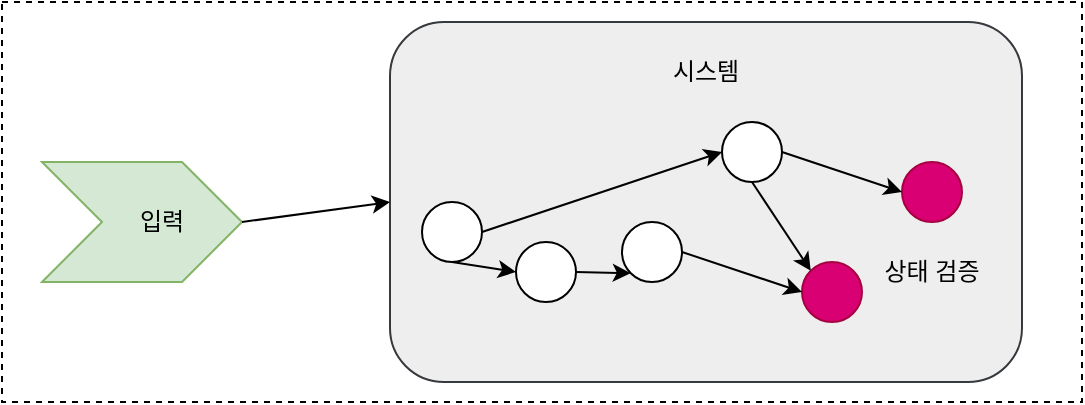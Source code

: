 <mxfile version="22.1.21" type="device">
  <diagram name="페이지-1" id="Y9NHR4fzZHpC3tPLKjj-">
    <mxGraphModel dx="2074" dy="811" grid="1" gridSize="10" guides="1" tooltips="1" connect="1" arrows="1" fold="1" page="1" pageScale="1" pageWidth="827" pageHeight="1169" math="0" shadow="0">
      <root>
        <mxCell id="0" />
        <mxCell id="1" parent="0" />
        <mxCell id="EeoOc0di6kGODQjIRbOO-18" value="" style="rounded=0;whiteSpace=wrap;html=1;fillColor=none;dashed=1;" parent="1" vertex="1">
          <mxGeometry x="100" y="180" width="540" height="200" as="geometry" />
        </mxCell>
        <mxCell id="EeoOc0di6kGODQjIRbOO-1" value="" style="html=1;shadow=0;dashed=0;align=center;verticalAlign=middle;shape=mxgraph.arrows2.arrow;dy=0;dx=30;notch=30;fillColor=#d5e8d4;strokeColor=#82b366;" parent="1" vertex="1">
          <mxGeometry x="120" y="260" width="100" height="60" as="geometry" />
        </mxCell>
        <mxCell id="EeoOc0di6kGODQjIRbOO-3" value="" style="rounded=1;whiteSpace=wrap;html=1;fillColor=#eeeeee;strokeColor=#36393d;" parent="1" vertex="1">
          <mxGeometry x="294" y="190" width="316" height="180" as="geometry" />
        </mxCell>
        <mxCell id="EeoOc0di6kGODQjIRbOO-4" value="" style="ellipse;whiteSpace=wrap;html=1;aspect=fixed;" parent="1" vertex="1">
          <mxGeometry x="310" y="280" width="30" height="30" as="geometry" />
        </mxCell>
        <mxCell id="EeoOc0di6kGODQjIRbOO-5" value="" style="ellipse;whiteSpace=wrap;html=1;aspect=fixed;" parent="1" vertex="1">
          <mxGeometry x="357" y="300" width="30" height="30" as="geometry" />
        </mxCell>
        <mxCell id="EeoOc0di6kGODQjIRbOO-6" value="" style="ellipse;whiteSpace=wrap;html=1;aspect=fixed;" parent="1" vertex="1">
          <mxGeometry x="410" y="290" width="30" height="30" as="geometry" />
        </mxCell>
        <mxCell id="EeoOc0di6kGODQjIRbOO-7" value="" style="endArrow=classic;html=1;rounded=0;exitX=1;exitY=0.5;exitDx=0;exitDy=0;exitPerimeter=0;entryX=0;entryY=0.5;entryDx=0;entryDy=0;" parent="1" source="EeoOc0di6kGODQjIRbOO-1" target="EeoOc0di6kGODQjIRbOO-3" edge="1">
          <mxGeometry width="50" height="50" relative="1" as="geometry">
            <mxPoint x="180" y="470" as="sourcePoint" />
            <mxPoint x="230" y="420" as="targetPoint" />
          </mxGeometry>
        </mxCell>
        <mxCell id="EeoOc0di6kGODQjIRbOO-9" value="" style="endArrow=classic;html=1;rounded=0;exitX=1;exitY=0.5;exitDx=0;exitDy=0;entryX=0;entryY=0.5;entryDx=0;entryDy=0;" parent="1" source="EeoOc0di6kGODQjIRbOO-4" target="EeoOc0di6kGODQjIRbOO-20" edge="1">
          <mxGeometry width="50" height="50" relative="1" as="geometry">
            <mxPoint x="340" y="500" as="sourcePoint" />
            <mxPoint x="390" y="450" as="targetPoint" />
          </mxGeometry>
        </mxCell>
        <mxCell id="EeoOc0di6kGODQjIRbOO-10" value="" style="endArrow=classic;html=1;rounded=0;exitX=0.5;exitY=1;exitDx=0;exitDy=0;entryX=0;entryY=0.5;entryDx=0;entryDy=0;" parent="1" source="EeoOc0di6kGODQjIRbOO-4" target="EeoOc0di6kGODQjIRbOO-5" edge="1">
          <mxGeometry width="50" height="50" relative="1" as="geometry">
            <mxPoint x="590" y="560" as="sourcePoint" />
            <mxPoint x="640" y="510" as="targetPoint" />
          </mxGeometry>
        </mxCell>
        <mxCell id="EeoOc0di6kGODQjIRbOO-11" value="" style="endArrow=classic;html=1;rounded=0;exitX=1;exitY=0.5;exitDx=0;exitDy=0;entryX=0;entryY=1;entryDx=0;entryDy=0;" parent="1" source="EeoOc0di6kGODQjIRbOO-5" target="EeoOc0di6kGODQjIRbOO-6" edge="1">
          <mxGeometry width="50" height="50" relative="1" as="geometry">
            <mxPoint x="335" y="320" as="sourcePoint" />
            <mxPoint x="367" y="325" as="targetPoint" />
          </mxGeometry>
        </mxCell>
        <mxCell id="EeoOc0di6kGODQjIRbOO-12" value="시스템" style="text;html=1;strokeColor=none;fillColor=none;align=center;verticalAlign=middle;whiteSpace=wrap;rounded=0;" parent="1" vertex="1">
          <mxGeometry x="422" y="200" width="60" height="30" as="geometry" />
        </mxCell>
        <mxCell id="EeoOc0di6kGODQjIRbOO-13" value="입력" style="text;html=1;strokeColor=none;fillColor=none;align=center;verticalAlign=middle;whiteSpace=wrap;rounded=0;" parent="1" vertex="1">
          <mxGeometry x="150" y="275" width="60" height="30" as="geometry" />
        </mxCell>
        <mxCell id="EeoOc0di6kGODQjIRbOO-20" value="" style="ellipse;whiteSpace=wrap;html=1;aspect=fixed;" parent="1" vertex="1">
          <mxGeometry x="460" y="240" width="30" height="30" as="geometry" />
        </mxCell>
        <mxCell id="EeoOc0di6kGODQjIRbOO-21" value="" style="ellipse;whiteSpace=wrap;html=1;aspect=fixed;fillColor=#d80073;strokeColor=#A50040;fontColor=#ffffff;" parent="1" vertex="1">
          <mxGeometry x="500" y="310" width="30" height="30" as="geometry" />
        </mxCell>
        <mxCell id="EeoOc0di6kGODQjIRbOO-22" value="" style="ellipse;whiteSpace=wrap;html=1;aspect=fixed;fillColor=#d80073;strokeColor=#A50040;fontColor=#ffffff;" parent="1" vertex="1">
          <mxGeometry x="550" y="260" width="30" height="30" as="geometry" />
        </mxCell>
        <mxCell id="EeoOc0di6kGODQjIRbOO-23" value="" style="endArrow=classic;html=1;rounded=0;exitX=0.5;exitY=1;exitDx=0;exitDy=0;entryX=0;entryY=0;entryDx=0;entryDy=0;" parent="1" source="EeoOc0di6kGODQjIRbOO-20" target="EeoOc0di6kGODQjIRbOO-21" edge="1">
          <mxGeometry width="50" height="50" relative="1" as="geometry">
            <mxPoint x="350" y="305" as="sourcePoint" />
            <mxPoint x="470" y="265" as="targetPoint" />
          </mxGeometry>
        </mxCell>
        <mxCell id="EeoOc0di6kGODQjIRbOO-24" value="" style="endArrow=classic;html=1;rounded=0;exitX=1;exitY=0.5;exitDx=0;exitDy=0;entryX=0;entryY=0.5;entryDx=0;entryDy=0;" parent="1" source="EeoOc0di6kGODQjIRbOO-20" target="EeoOc0di6kGODQjIRbOO-22" edge="1">
          <mxGeometry width="50" height="50" relative="1" as="geometry">
            <mxPoint x="485" y="280" as="sourcePoint" />
            <mxPoint x="514" y="324" as="targetPoint" />
          </mxGeometry>
        </mxCell>
        <mxCell id="EeoOc0di6kGODQjIRbOO-25" value="" style="endArrow=classic;html=1;rounded=0;exitX=1;exitY=0.5;exitDx=0;exitDy=0;entryX=0;entryY=0.5;entryDx=0;entryDy=0;" parent="1" source="EeoOc0di6kGODQjIRbOO-6" target="EeoOc0di6kGODQjIRbOO-21" edge="1">
          <mxGeometry width="50" height="50" relative="1" as="geometry">
            <mxPoint x="500" y="265" as="sourcePoint" />
            <mxPoint x="575" y="300" as="targetPoint" />
          </mxGeometry>
        </mxCell>
        <mxCell id="EeoOc0di6kGODQjIRbOO-26" value="상태 검증" style="text;html=1;strokeColor=none;fillColor=none;align=center;verticalAlign=middle;whiteSpace=wrap;rounded=0;" parent="1" vertex="1">
          <mxGeometry x="535" y="300" width="60" height="30" as="geometry" />
        </mxCell>
      </root>
    </mxGraphModel>
  </diagram>
</mxfile>
